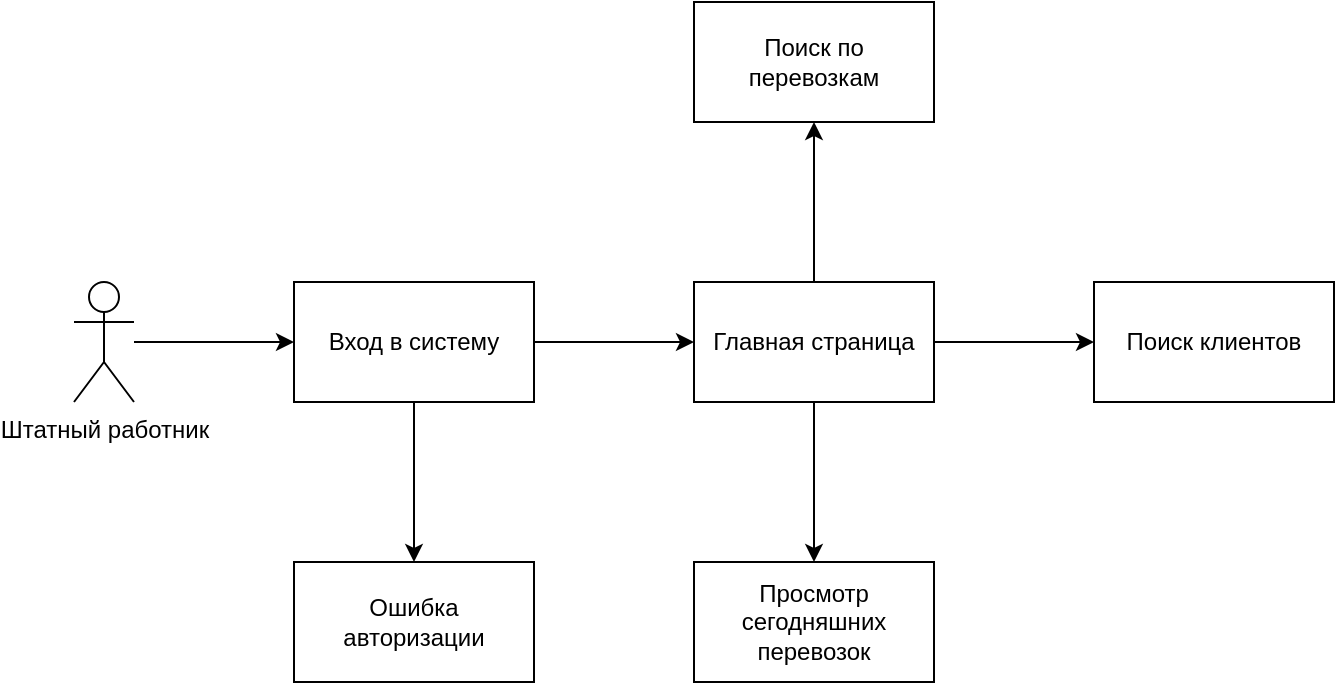 <mxfile version="23.1.2" type="github">
  <diagram name="Page-1" id="b5b7bab2-c9e2-2cf4-8b2a-24fd1a2a6d21">
    <mxGraphModel dx="1728" dy="615" grid="1" gridSize="10" guides="1" tooltips="1" connect="1" arrows="1" fold="1" page="1" pageScale="1" pageWidth="827" pageHeight="1169" background="none" math="0" shadow="0">
      <root>
        <mxCell id="0" />
        <mxCell id="1" parent="0" />
        <mxCell id="uieNsBROH1hkp_Cc9gUN-10" value="" style="edgeStyle=orthogonalEdgeStyle;rounded=0;orthogonalLoop=1;jettySize=auto;html=1;" edge="1" parent="1" source="uieNsBROH1hkp_Cc9gUN-1" target="uieNsBROH1hkp_Cc9gUN-9">
          <mxGeometry relative="1" as="geometry" />
        </mxCell>
        <mxCell id="uieNsBROH1hkp_Cc9gUN-1" value="Штатный работник" style="shape=umlActor;verticalLabelPosition=bottom;verticalAlign=top;html=1;outlineConnect=0;" vertex="1" parent="1">
          <mxGeometry x="90" y="350" width="30" height="60" as="geometry" />
        </mxCell>
        <mxCell id="uieNsBROH1hkp_Cc9gUN-13" value="" style="edgeStyle=orthogonalEdgeStyle;rounded=0;orthogonalLoop=1;jettySize=auto;html=1;" edge="1" parent="1" source="uieNsBROH1hkp_Cc9gUN-9" target="uieNsBROH1hkp_Cc9gUN-12">
          <mxGeometry relative="1" as="geometry" />
        </mxCell>
        <mxCell id="uieNsBROH1hkp_Cc9gUN-15" value="" style="edgeStyle=orthogonalEdgeStyle;rounded=0;orthogonalLoop=1;jettySize=auto;html=1;" edge="1" parent="1" source="uieNsBROH1hkp_Cc9gUN-9" target="uieNsBROH1hkp_Cc9gUN-14">
          <mxGeometry relative="1" as="geometry" />
        </mxCell>
        <mxCell id="uieNsBROH1hkp_Cc9gUN-9" value="Вход в систему" style="rounded=0;whiteSpace=wrap;html=1;" vertex="1" parent="1">
          <mxGeometry x="200" y="350" width="120" height="60" as="geometry" />
        </mxCell>
        <mxCell id="uieNsBROH1hkp_Cc9gUN-18" value="" style="edgeStyle=orthogonalEdgeStyle;rounded=0;orthogonalLoop=1;jettySize=auto;html=1;" edge="1" parent="1" source="uieNsBROH1hkp_Cc9gUN-12" target="uieNsBROH1hkp_Cc9gUN-17">
          <mxGeometry relative="1" as="geometry" />
        </mxCell>
        <mxCell id="uieNsBROH1hkp_Cc9gUN-20" value="" style="edgeStyle=orthogonalEdgeStyle;rounded=0;orthogonalLoop=1;jettySize=auto;html=1;" edge="1" parent="1" source="uieNsBROH1hkp_Cc9gUN-12" target="uieNsBROH1hkp_Cc9gUN-19">
          <mxGeometry relative="1" as="geometry" />
        </mxCell>
        <mxCell id="uieNsBROH1hkp_Cc9gUN-22" value="" style="edgeStyle=orthogonalEdgeStyle;rounded=0;orthogonalLoop=1;jettySize=auto;html=1;" edge="1" parent="1" source="uieNsBROH1hkp_Cc9gUN-12" target="uieNsBROH1hkp_Cc9gUN-21">
          <mxGeometry relative="1" as="geometry" />
        </mxCell>
        <mxCell id="uieNsBROH1hkp_Cc9gUN-12" value="Главная страница" style="whiteSpace=wrap;html=1;rounded=0;" vertex="1" parent="1">
          <mxGeometry x="400" y="350" width="120" height="60" as="geometry" />
        </mxCell>
        <mxCell id="uieNsBROH1hkp_Cc9gUN-14" value="Ошибка авторизации" style="whiteSpace=wrap;html=1;rounded=0;" vertex="1" parent="1">
          <mxGeometry x="200" y="490" width="120" height="60" as="geometry" />
        </mxCell>
        <mxCell id="uieNsBROH1hkp_Cc9gUN-17" value="Поиск по перевозкам" style="rounded=0;whiteSpace=wrap;html=1;" vertex="1" parent="1">
          <mxGeometry x="400" y="210" width="120" height="60" as="geometry" />
        </mxCell>
        <mxCell id="uieNsBROH1hkp_Cc9gUN-19" value="Просмотр сегодняшних перевозок" style="whiteSpace=wrap;html=1;rounded=0;" vertex="1" parent="1">
          <mxGeometry x="400" y="490" width="120" height="60" as="geometry" />
        </mxCell>
        <mxCell id="uieNsBROH1hkp_Cc9gUN-21" value="Поиск клиентов" style="whiteSpace=wrap;html=1;rounded=0;" vertex="1" parent="1">
          <mxGeometry x="600" y="350" width="120" height="60" as="geometry" />
        </mxCell>
      </root>
    </mxGraphModel>
  </diagram>
</mxfile>
